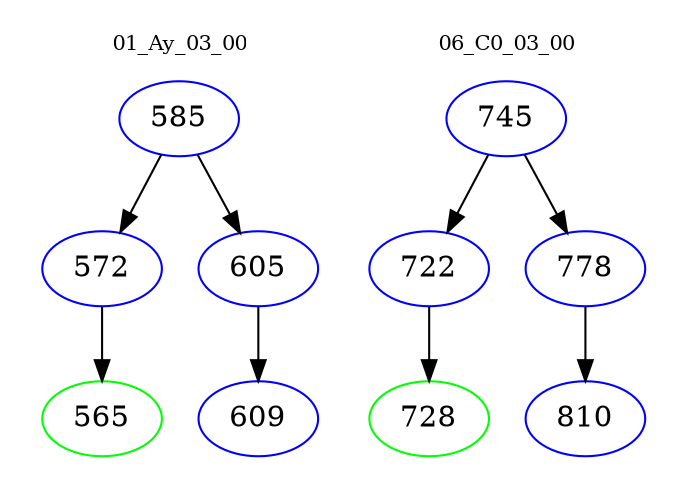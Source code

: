 digraph{
subgraph cluster_0 {
color = white
label = "01_Ay_03_00";
fontsize=10;
T0_585 [label="585", color="blue"]
T0_585 -> T0_572 [color="black"]
T0_572 [label="572", color="blue"]
T0_572 -> T0_565 [color="black"]
T0_565 [label="565", color="green"]
T0_585 -> T0_605 [color="black"]
T0_605 [label="605", color="blue"]
T0_605 -> T0_609 [color="black"]
T0_609 [label="609", color="blue"]
}
subgraph cluster_1 {
color = white
label = "06_C0_03_00";
fontsize=10;
T1_745 [label="745", color="blue"]
T1_745 -> T1_722 [color="black"]
T1_722 [label="722", color="blue"]
T1_722 -> T1_728 [color="black"]
T1_728 [label="728", color="green"]
T1_745 -> T1_778 [color="black"]
T1_778 [label="778", color="blue"]
T1_778 -> T1_810 [color="black"]
T1_810 [label="810", color="blue"]
}
}

